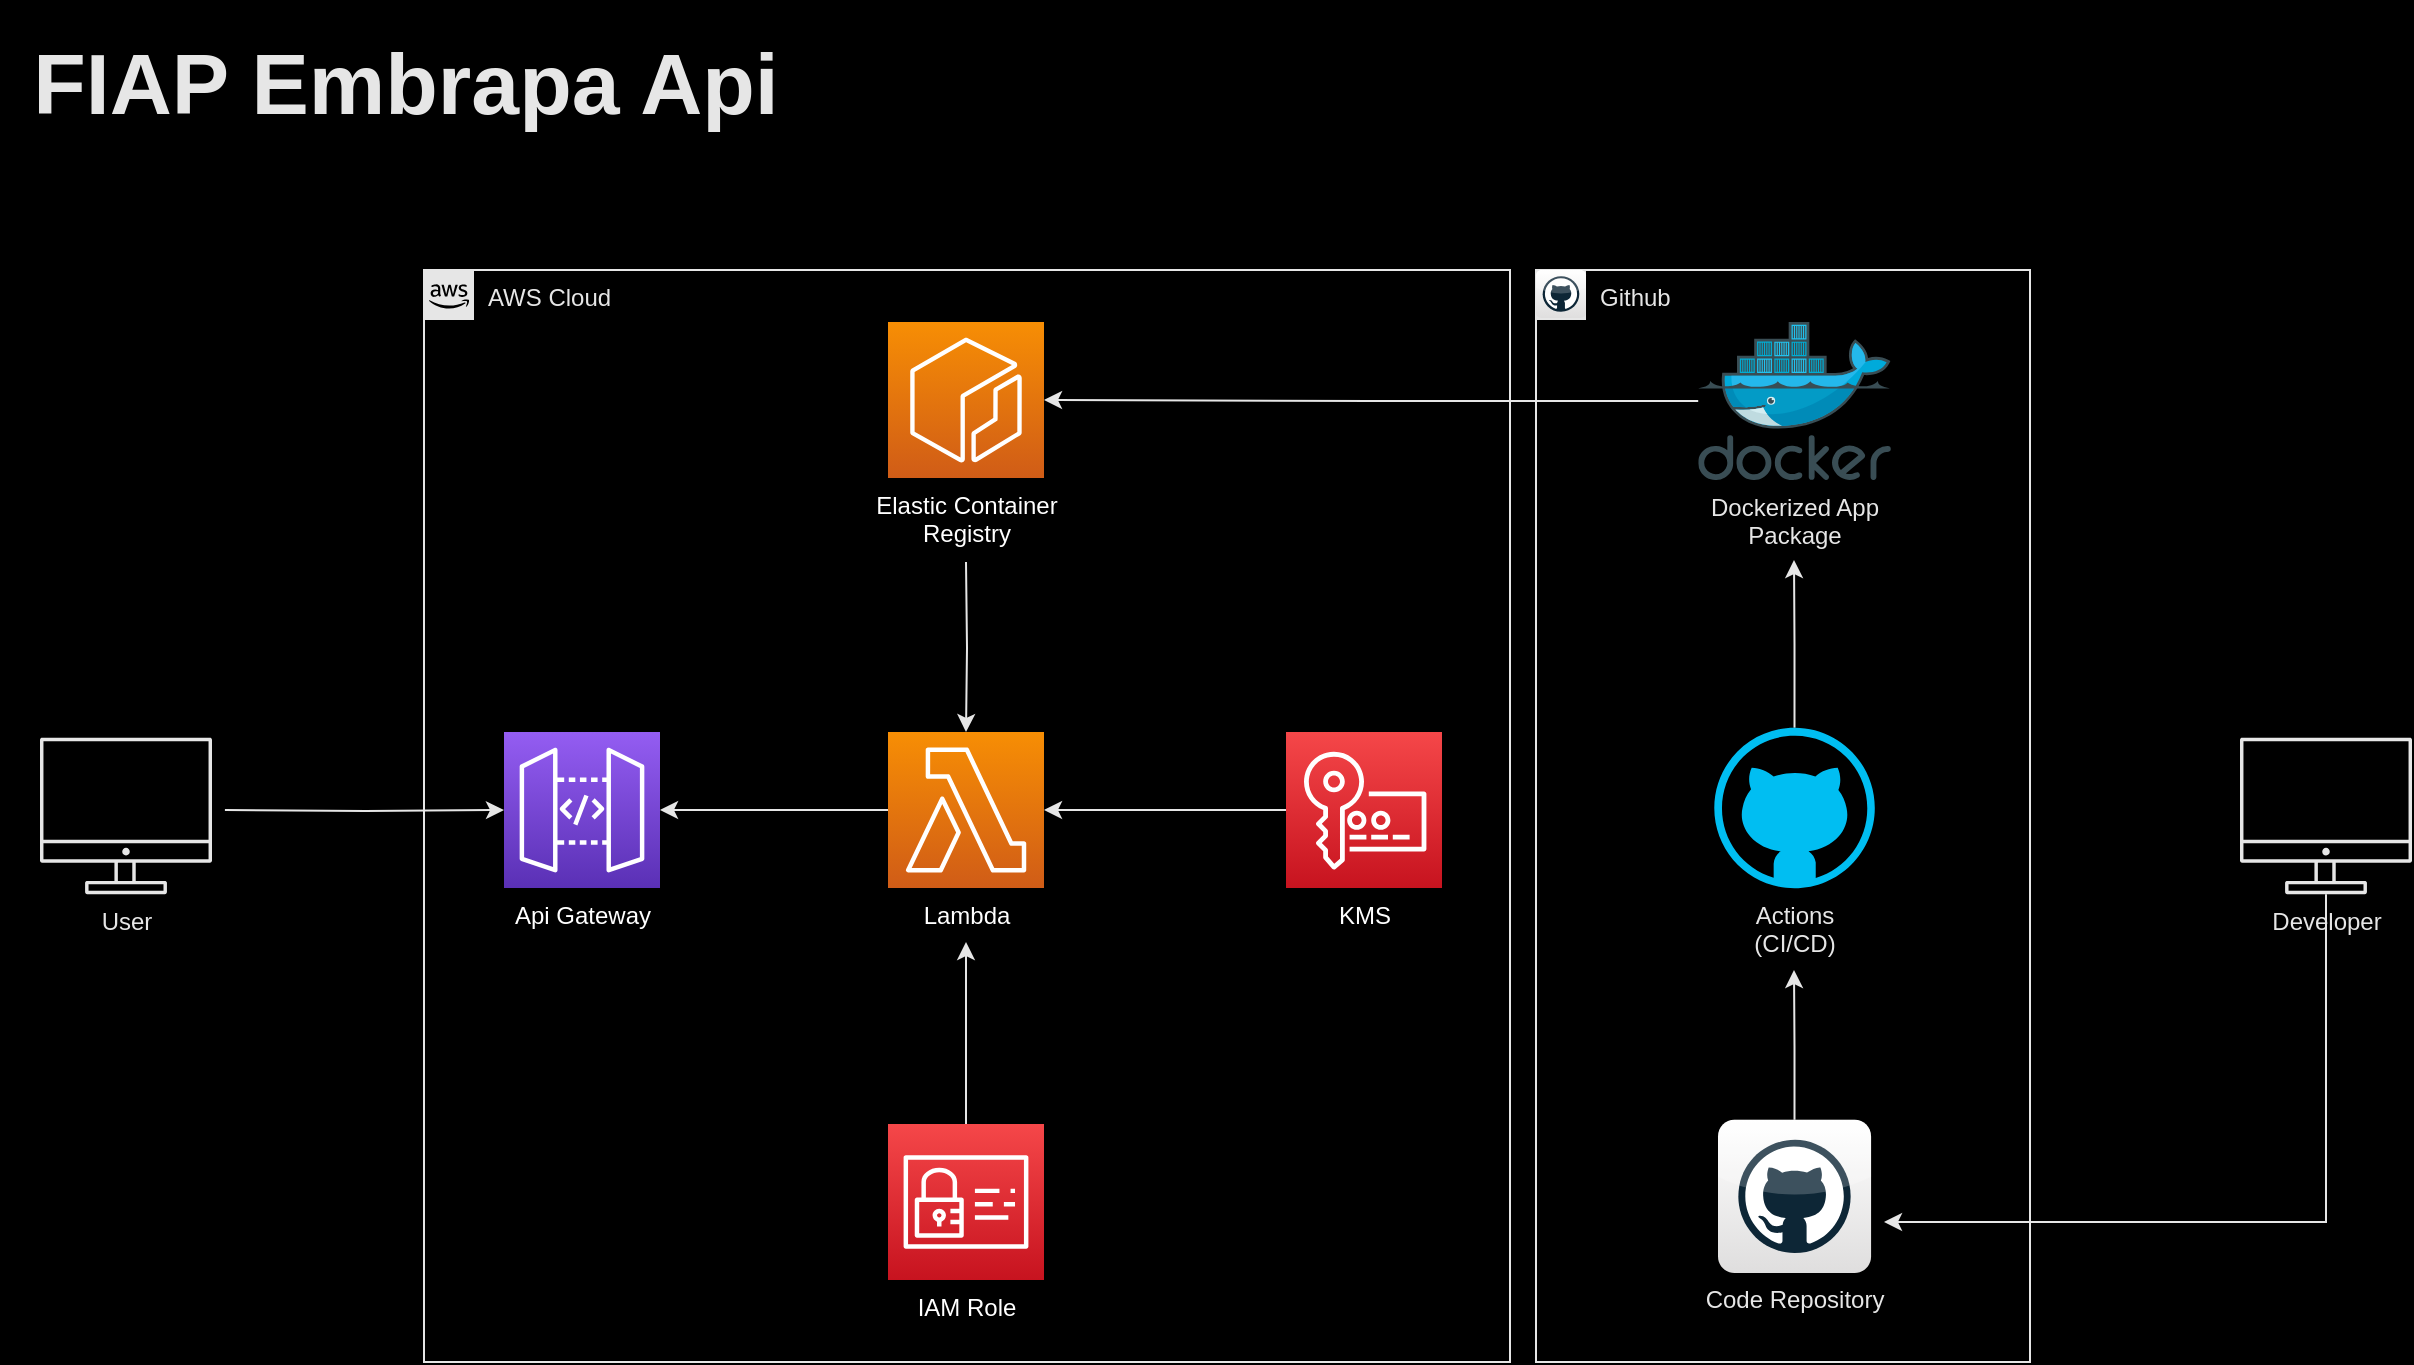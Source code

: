 <mxfile version="18.1.3" type="device"><diagram id="VtTK2scb-VmEOPwE1I2N" name="Page-1"><mxGraphModel dx="1301" dy="1012" grid="0" gridSize="10" guides="1" tooltips="1" connect="1" arrows="1" fold="1" page="0" pageScale="1" pageWidth="1100" pageHeight="850" background="#000000" math="0" shadow="0"><root><mxCell id="0"/><mxCell id="1" parent="0"/><mxCell id="5ZEjk6eb_Ux-53kWahm3-1" value="AWS Cloud" style="points=[[0,0],[0.25,0],[0.5,0],[0.75,0],[1,0],[1,0.25],[1,0.5],[1,0.75],[1,1],[0.75,1],[0.5,1],[0.25,1],[0,1],[0,0.75],[0,0.5],[0,0.25]];outlineConnect=0;gradientColor=none;html=1;whiteSpace=wrap;fontSize=12;fontStyle=0;container=0;pointerEvents=0;collapsible=0;recursiveResize=0;shape=mxgraph.aws4.group;grIcon=mxgraph.aws4.group_aws_cloud_alt;strokeColor=#E6E6E6;fillColor=none;verticalAlign=top;align=left;spacingLeft=30;fontColor=#E6E6E6;dashed=0;" vertex="1" parent="1"><mxGeometry x="355" y="147" width="543" height="546" as="geometry"/></mxCell><mxCell id="5ZEjk6eb_Ux-53kWahm3-2" value="Api Gateway" style="sketch=0;points=[[0,0,0],[0.25,0,0],[0.5,0,0],[0.75,0,0],[1,0,0],[0,1,0],[0.25,1,0],[0.5,1,0],[0.75,1,0],[1,1,0],[0,0.25,0],[0,0.5,0],[0,0.75,0],[1,0.25,0],[1,0.5,0],[1,0.75,0]];outlineConnect=0;fontColor=#FFFFFF;gradientColor=#945DF2;gradientDirection=north;fillColor=#5A30B5;strokeColor=#ffffff;dashed=0;verticalLabelPosition=bottom;verticalAlign=top;align=center;html=1;fontSize=12;fontStyle=0;aspect=fixed;shape=mxgraph.aws4.resourceIcon;resIcon=mxgraph.aws4.api_gateway;" vertex="1" parent="1"><mxGeometry x="395" y="378" width="78" height="78" as="geometry"/></mxCell><mxCell id="5ZEjk6eb_Ux-53kWahm3-7" style="edgeStyle=orthogonalEdgeStyle;rounded=0;orthogonalLoop=1;jettySize=auto;html=1;entryX=1;entryY=0.5;entryDx=0;entryDy=0;entryPerimeter=0;fontColor=#FFFFFF;strokeColor=#E6E6E6;" edge="1" parent="1" source="5ZEjk6eb_Ux-53kWahm3-3" target="5ZEjk6eb_Ux-53kWahm3-2"><mxGeometry relative="1" as="geometry"/></mxCell><mxCell id="5ZEjk6eb_Ux-53kWahm3-3" value="Lambda" style="sketch=0;points=[[0,0,0],[0.25,0,0],[0.5,0,0],[0.75,0,0],[1,0,0],[0,1,0],[0.25,1,0],[0.5,1,0],[0.75,1,0],[1,1,0],[0,0.25,0],[0,0.5,0],[0,0.75,0],[1,0.25,0],[1,0.5,0],[1,0.75,0]];outlineConnect=0;fontColor=#FFFFFF;gradientColor=#F78E04;gradientDirection=north;fillColor=#D05C17;strokeColor=#ffffff;dashed=0;verticalLabelPosition=bottom;verticalAlign=top;align=center;html=1;fontSize=12;fontStyle=0;aspect=fixed;shape=mxgraph.aws4.resourceIcon;resIcon=mxgraph.aws4.lambda;" vertex="1" parent="1"><mxGeometry x="587" y="378" width="78" height="78" as="geometry"/></mxCell><mxCell id="5ZEjk6eb_Ux-53kWahm3-9" style="edgeStyle=orthogonalEdgeStyle;rounded=0;orthogonalLoop=1;jettySize=auto;html=1;fontColor=#FFFFFF;strokeColor=#E6E6E6;" edge="1" parent="1" target="5ZEjk6eb_Ux-53kWahm3-3"><mxGeometry relative="1" as="geometry"><mxPoint x="626" y="293" as="sourcePoint"/></mxGeometry></mxCell><mxCell id="5ZEjk6eb_Ux-53kWahm3-4" value="Elastic Container&lt;br&gt;Registry" style="sketch=0;points=[[0,0,0],[0.25,0,0],[0.5,0,0],[0.75,0,0],[1,0,0],[0,1,0],[0.25,1,0],[0.5,1,0],[0.75,1,0],[1,1,0],[0,0.25,0],[0,0.5,0],[0,0.75,0],[1,0.25,0],[1,0.5,0],[1,0.75,0]];outlineConnect=0;fontColor=#FFFFFF;gradientColor=#F78E04;gradientDirection=north;fillColor=#D05C17;strokeColor=#ffffff;dashed=0;verticalLabelPosition=bottom;verticalAlign=top;align=center;html=1;fontSize=12;fontStyle=0;aspect=fixed;shape=mxgraph.aws4.resourceIcon;resIcon=mxgraph.aws4.ecr;" vertex="1" parent="1"><mxGeometry x="587" y="173" width="78" height="78" as="geometry"/></mxCell><mxCell id="5ZEjk6eb_Ux-53kWahm3-8" style="edgeStyle=orthogonalEdgeStyle;rounded=0;orthogonalLoop=1;jettySize=auto;html=1;fontColor=#FFFFFF;strokeColor=#E6E6E6;" edge="1" parent="1" source="5ZEjk6eb_Ux-53kWahm3-5" target="5ZEjk6eb_Ux-53kWahm3-3"><mxGeometry relative="1" as="geometry"/></mxCell><mxCell id="5ZEjk6eb_Ux-53kWahm3-5" value="KMS" style="sketch=0;points=[[0,0,0],[0.25,0,0],[0.5,0,0],[0.75,0,0],[1,0,0],[0,1,0],[0.25,1,0],[0.5,1,0],[0.75,1,0],[1,1,0],[0,0.25,0],[0,0.5,0],[0,0.75,0],[1,0.25,0],[1,0.5,0],[1,0.75,0]];outlineConnect=0;fontColor=#FFFFFF;gradientColor=#F54749;gradientDirection=north;fillColor=#C7131F;strokeColor=#ffffff;dashed=0;verticalLabelPosition=bottom;verticalAlign=top;align=center;html=1;fontSize=12;fontStyle=0;aspect=fixed;shape=mxgraph.aws4.resourceIcon;resIcon=mxgraph.aws4.key_management_service;" vertex="1" parent="1"><mxGeometry x="786" y="378" width="78" height="78" as="geometry"/></mxCell><mxCell id="5ZEjk6eb_Ux-53kWahm3-10" style="edgeStyle=orthogonalEdgeStyle;rounded=0;orthogonalLoop=1;jettySize=auto;html=1;fontColor=#FFFFFF;strokeColor=#E6E6E6;" edge="1" parent="1" source="5ZEjk6eb_Ux-53kWahm3-6"><mxGeometry relative="1" as="geometry"><mxPoint x="626" y="483" as="targetPoint"/></mxGeometry></mxCell><mxCell id="5ZEjk6eb_Ux-53kWahm3-6" value="IAM Role" style="sketch=0;points=[[0,0,0],[0.25,0,0],[0.5,0,0],[0.75,0,0],[1,0,0],[0,1,0],[0.25,1,0],[0.5,1,0],[0.75,1,0],[1,1,0],[0,0.25,0],[0,0.5,0],[0,0.75,0],[1,0.25,0],[1,0.5,0],[1,0.75,0]];outlineConnect=0;fontColor=#FFFFFF;gradientColor=#F54749;gradientDirection=north;fillColor=#C7131F;strokeColor=#ffffff;dashed=0;verticalLabelPosition=bottom;verticalAlign=top;align=center;html=1;fontSize=12;fontStyle=0;aspect=fixed;shape=mxgraph.aws4.resourceIcon;resIcon=mxgraph.aws4.identity_and_access_management;" vertex="1" parent="1"><mxGeometry x="587" y="574" width="78" height="78" as="geometry"/></mxCell><mxCell id="5ZEjk6eb_Ux-53kWahm3-12" style="edgeStyle=orthogonalEdgeStyle;rounded=0;orthogonalLoop=1;jettySize=auto;html=1;fontColor=#FFFFFF;strokeColor=#E6E6E6;" edge="1" parent="1" target="5ZEjk6eb_Ux-53kWahm3-2"><mxGeometry relative="1" as="geometry"><mxPoint x="255.455" y="417.0" as="sourcePoint"/></mxGeometry></mxCell><mxCell id="5ZEjk6eb_Ux-53kWahm3-14" value="User" style="sketch=0;outlineConnect=0;gradientColor=none;fontColor=#E6E6E6;strokeColor=none;fillColor=#E6E6E6;dashed=0;verticalLabelPosition=bottom;verticalAlign=top;align=center;html=1;fontSize=12;fontStyle=0;aspect=fixed;shape=mxgraph.aws4.illustration_desktop;pointerEvents=1" vertex="1" parent="1"><mxGeometry x="163" y="380.87" width="86" height="78.26" as="geometry"/></mxCell><mxCell id="5ZEjk6eb_Ux-53kWahm3-21" style="edgeStyle=orthogonalEdgeStyle;rounded=0;orthogonalLoop=1;jettySize=auto;html=1;fontColor=#E6E6E6;strokeColor=#E6E6E6;" edge="1" parent="1" source="5ZEjk6eb_Ux-53kWahm3-15"><mxGeometry relative="1" as="geometry"><mxPoint x="1040" y="497" as="targetPoint"/></mxGeometry></mxCell><mxCell id="5ZEjk6eb_Ux-53kWahm3-15" value="Code Repository" style="dashed=0;outlineConnect=0;html=1;align=center;labelPosition=center;verticalLabelPosition=bottom;verticalAlign=top;shape=mxgraph.webicons.github;gradientColor=#DFDEDE;fontColor=#E6E6E6;strokeColor=#E6E6E6;" vertex="1" parent="1"><mxGeometry x="1002" y="571.93" width="76.54" height="76.54" as="geometry"/></mxCell><mxCell id="5ZEjk6eb_Ux-53kWahm3-17" value="Github" style="points=[[0,0],[0.25,0],[0.5,0],[0.75,0],[1,0],[1,0.25],[1,0.5],[1,0.75],[1,1],[0.75,1],[0.5,1],[0.25,1],[0,1],[0,0.75],[0,0.5],[0,0.25]];outlineConnect=0;gradientColor=none;html=1;whiteSpace=wrap;fontSize=12;fontStyle=0;container=0;pointerEvents=0;collapsible=0;recursiveResize=0;shape=mxgraph.aws4.group;grIcon=mxgraph.aws4.group_aws_cloud_alt;strokeColor=#E6E6E6;fillColor=none;verticalAlign=top;align=left;spacingLeft=30;fontColor=#E6E6E6;dashed=0;" vertex="1" parent="1"><mxGeometry x="911" y="147" width="247" height="546" as="geometry"/></mxCell><mxCell id="5ZEjk6eb_Ux-53kWahm3-18" value="" style="dashed=0;outlineConnect=0;html=1;align=center;labelPosition=center;verticalLabelPosition=bottom;verticalAlign=top;shape=mxgraph.webicons.github;gradientColor=#DFDEDE;fontColor=#E6E6E6;strokeColor=#E6E6E6;" vertex="1" parent="1"><mxGeometry x="911" y="147" width="25" height="24" as="geometry"/></mxCell><mxCell id="5ZEjk6eb_Ux-53kWahm3-22" style="edgeStyle=orthogonalEdgeStyle;rounded=0;orthogonalLoop=1;jettySize=auto;html=1;fontColor=#E6E6E6;strokeColor=#E6E6E6;" edge="1" parent="1" source="5ZEjk6eb_Ux-53kWahm3-19"><mxGeometry relative="1" as="geometry"><mxPoint x="1040" y="292" as="targetPoint"/></mxGeometry></mxCell><mxCell id="5ZEjk6eb_Ux-53kWahm3-19" value="Actions&lt;br&gt;(CI/CD)" style="verticalLabelPosition=bottom;html=1;verticalAlign=top;align=center;strokeColor=none;fillColor=#00BEF2;shape=mxgraph.azure.github_code;pointerEvents=1;fontColor=#E6E6E6;" vertex="1" parent="1"><mxGeometry x="1000.14" y="375.87" width="80.26" height="80.26" as="geometry"/></mxCell><mxCell id="5ZEjk6eb_Ux-53kWahm3-23" style="edgeStyle=orthogonalEdgeStyle;rounded=0;orthogonalLoop=1;jettySize=auto;html=1;fontColor=#E6E6E6;strokeColor=#E6E6E6;" edge="1" parent="1" source="5ZEjk6eb_Ux-53kWahm3-20" target="5ZEjk6eb_Ux-53kWahm3-4"><mxGeometry relative="1" as="geometry"/></mxCell><mxCell id="5ZEjk6eb_Ux-53kWahm3-20" value="Dockerized App&lt;br&gt;Package" style="sketch=0;aspect=fixed;html=1;points=[];align=center;image;fontSize=12;image=img/lib/mscae/Docker.svg;fontColor=#E6E6E6;strokeColor=#E6E6E6;fillColor=#E6E6E6;labelBackgroundColor=none;" vertex="1" parent="1"><mxGeometry x="992.1" y="173" width="96.35" height="79" as="geometry"/></mxCell><mxCell id="5ZEjk6eb_Ux-53kWahm3-26" style="edgeStyle=orthogonalEdgeStyle;rounded=0;orthogonalLoop=1;jettySize=auto;html=1;fontColor=#E6E6E6;strokeColor=#E6E6E6;" edge="1" parent="1" source="5ZEjk6eb_Ux-53kWahm3-24"><mxGeometry relative="1" as="geometry"><mxPoint x="1085" y="623" as="targetPoint"/><Array as="points"><mxPoint x="1306" y="623"/></Array></mxGeometry></mxCell><mxCell id="5ZEjk6eb_Ux-53kWahm3-24" value="Developer" style="sketch=0;outlineConnect=0;gradientColor=none;fontColor=#E6E6E6;strokeColor=none;fillColor=#E6E6E6;dashed=0;verticalLabelPosition=bottom;verticalAlign=top;align=center;html=1;fontSize=12;fontStyle=0;aspect=fixed;shape=mxgraph.aws4.illustration_desktop;pointerEvents=1" vertex="1" parent="1"><mxGeometry x="1263" y="380.87" width="86" height="78.26" as="geometry"/></mxCell><mxCell id="5ZEjk6eb_Ux-53kWahm3-29" value="FIAP Embrapa Api" style="text;html=1;strokeColor=none;fillColor=none;align=center;verticalAlign=middle;whiteSpace=wrap;rounded=0;labelBackgroundColor=none;fontColor=#E6E6E6;fontSize=43;fontStyle=1" vertex="1" parent="1"><mxGeometry x="143" y="12" width="406" height="83" as="geometry"/></mxCell></root></mxGraphModel></diagram></mxfile>